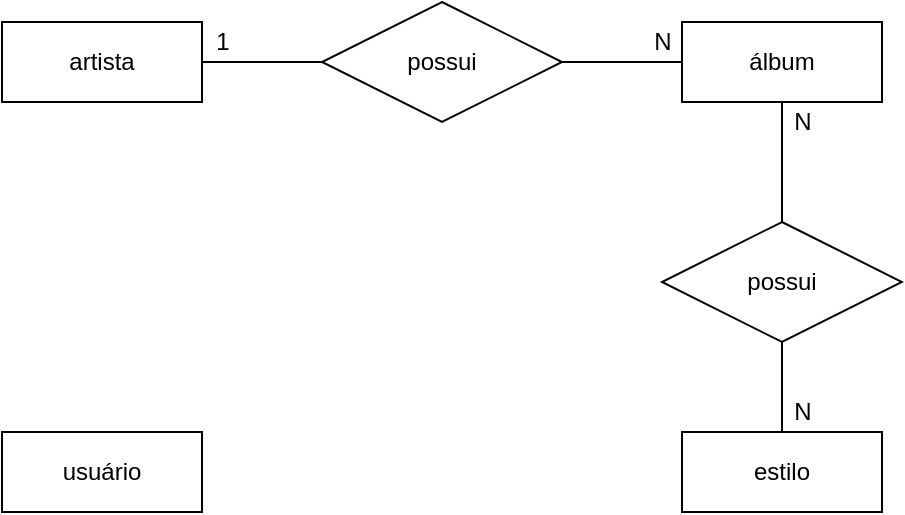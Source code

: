 <mxfile version="14.7.10" type="device" pages="2"><diagram id="oW3B-HUZ-WvpY1Fs4MVu" name="Page-1"><mxGraphModel dx="665" dy="727" grid="1" gridSize="10" guides="1" tooltips="1" connect="1" arrows="1" fold="1" page="1" pageScale="1" pageWidth="827" pageHeight="1169" math="0" shadow="0"><root><mxCell id="y5QDc-MwRcBlV0BB0xhj-0"/><mxCell id="y5QDc-MwRcBlV0BB0xhj-1" parent="y5QDc-MwRcBlV0BB0xhj-0"/><mxCell id="jd7v-Qquh-E0_sZUNdfA-0" style="edgeStyle=orthogonalEdgeStyle;rounded=0;orthogonalLoop=1;jettySize=auto;html=1;exitX=0;exitY=0.5;exitDx=0;exitDy=0;endArrow=none;endFill=0;" edge="1" parent="y5QDc-MwRcBlV0BB0xhj-1" source="jd7v-Qquh-E0_sZUNdfA-2" target="jd7v-Qquh-E0_sZUNdfA-10"><mxGeometry relative="1" as="geometry"/></mxCell><mxCell id="jd7v-Qquh-E0_sZUNdfA-1" style="edgeStyle=orthogonalEdgeStyle;rounded=0;orthogonalLoop=1;jettySize=auto;html=1;exitX=0.5;exitY=1;exitDx=0;exitDy=0;endArrow=none;endFill=0;" edge="1" parent="y5QDc-MwRcBlV0BB0xhj-1" source="jd7v-Qquh-E0_sZUNdfA-2" target="jd7v-Qquh-E0_sZUNdfA-5"><mxGeometry relative="1" as="geometry"/></mxCell><mxCell id="jd7v-Qquh-E0_sZUNdfA-2" value="álbum" style="whiteSpace=wrap;html=1;align=center;labelBackgroundColor=none;fillColor=#ffffff;" vertex="1" parent="y5QDc-MwRcBlV0BB0xhj-1"><mxGeometry x="440" y="260" width="100" height="40" as="geometry"/></mxCell><mxCell id="jd7v-Qquh-E0_sZUNdfA-3" value="estilo" style="whiteSpace=wrap;html=1;align=center;labelBackgroundColor=none;fillColor=#ffffff;" vertex="1" parent="y5QDc-MwRcBlV0BB0xhj-1"><mxGeometry x="440" y="465" width="100" height="40" as="geometry"/></mxCell><mxCell id="jd7v-Qquh-E0_sZUNdfA-4" style="edgeStyle=orthogonalEdgeStyle;rounded=0;orthogonalLoop=1;jettySize=auto;html=1;exitX=0.5;exitY=1;exitDx=0;exitDy=0;endArrow=none;endFill=0;" edge="1" parent="y5QDc-MwRcBlV0BB0xhj-1" source="jd7v-Qquh-E0_sZUNdfA-5" target="jd7v-Qquh-E0_sZUNdfA-3"><mxGeometry relative="1" as="geometry"/></mxCell><mxCell id="jd7v-Qquh-E0_sZUNdfA-5" value="possui" style="shape=rhombus;perimeter=rhombusPerimeter;whiteSpace=wrap;html=1;align=center;labelBackgroundColor=none;fillColor=#ffffff;" vertex="1" parent="y5QDc-MwRcBlV0BB0xhj-1"><mxGeometry x="430" y="360" width="120" height="60" as="geometry"/></mxCell><mxCell id="jd7v-Qquh-E0_sZUNdfA-6" value="N" style="text;html=1;align=center;verticalAlign=middle;resizable=0;points=[];autosize=1;strokeColor=none;" vertex="1" parent="y5QDc-MwRcBlV0BB0xhj-1"><mxGeometry x="490" y="300" width="20" height="20" as="geometry"/></mxCell><mxCell id="jd7v-Qquh-E0_sZUNdfA-7" value="N" style="text;html=1;align=center;verticalAlign=middle;resizable=0;points=[];autosize=1;strokeColor=none;" vertex="1" parent="y5QDc-MwRcBlV0BB0xhj-1"><mxGeometry x="490" y="445" width="20" height="20" as="geometry"/></mxCell><mxCell id="jd7v-Qquh-E0_sZUNdfA-8" value="artista" style="whiteSpace=wrap;html=1;align=center;labelBackgroundColor=none;fillColor=#ffffff;" vertex="1" parent="y5QDc-MwRcBlV0BB0xhj-1"><mxGeometry x="100" y="260" width="100" height="40" as="geometry"/></mxCell><mxCell id="jd7v-Qquh-E0_sZUNdfA-9" style="edgeStyle=orthogonalEdgeStyle;rounded=0;orthogonalLoop=1;jettySize=auto;html=1;exitX=0;exitY=0.5;exitDx=0;exitDy=0;endArrow=none;endFill=0;" edge="1" parent="y5QDc-MwRcBlV0BB0xhj-1" source="jd7v-Qquh-E0_sZUNdfA-10" target="jd7v-Qquh-E0_sZUNdfA-8"><mxGeometry relative="1" as="geometry"/></mxCell><mxCell id="jd7v-Qquh-E0_sZUNdfA-10" value="possui" style="shape=rhombus;perimeter=rhombusPerimeter;whiteSpace=wrap;html=1;align=center;labelBackgroundColor=none;fillColor=#ffffff;" vertex="1" parent="y5QDc-MwRcBlV0BB0xhj-1"><mxGeometry x="260" y="250" width="120" height="60" as="geometry"/></mxCell><mxCell id="jd7v-Qquh-E0_sZUNdfA-11" value="N" style="text;html=1;align=center;verticalAlign=middle;resizable=0;points=[];autosize=1;strokeColor=none;" vertex="1" parent="y5QDc-MwRcBlV0BB0xhj-1"><mxGeometry x="420" y="260" width="20" height="20" as="geometry"/></mxCell><mxCell id="jd7v-Qquh-E0_sZUNdfA-12" value="1" style="text;html=1;align=center;verticalAlign=middle;resizable=0;points=[];autosize=1;strokeColor=none;" vertex="1" parent="y5QDc-MwRcBlV0BB0xhj-1"><mxGeometry x="200" y="260" width="20" height="20" as="geometry"/></mxCell><mxCell id="jd7v-Qquh-E0_sZUNdfA-13" value="usuário" style="whiteSpace=wrap;html=1;align=center;labelBackgroundColor=none;fillColor=#ffffff;" vertex="1" parent="y5QDc-MwRcBlV0BB0xhj-1"><mxGeometry x="100" y="465" width="100" height="40" as="geometry"/></mxCell></root></mxGraphModel></diagram><diagram id="w-d3sXpVFS6S5Da4nAdN" name="Page-2"><mxGraphModel dx="950" dy="1039" grid="1" gridSize="10" guides="1" tooltips="1" connect="1" arrows="1" fold="1" page="1" pageScale="1" pageWidth="827" pageHeight="1169" math="0" shadow="0"><root><mxCell id="vylsVG2YK1dqPHQM0v1Z-0"/><mxCell id="vylsVG2YK1dqPHQM0v1Z-1" parent="vylsVG2YK1dqPHQM0v1Z-0"/><mxCell id="vylsVG2YK1dqPHQM0v1Z-2" value="Artistas" style="shape=table;startSize=30;container=1;collapsible=1;childLayout=tableLayout;fixedRows=1;rowLines=0;fontStyle=1;align=center;resizeLast=1;" vertex="1" parent="vylsVG2YK1dqPHQM0v1Z-1"><mxGeometry x="70" y="190" width="180" height="100" as="geometry"/></mxCell><mxCell id="vylsVG2YK1dqPHQM0v1Z-3" value="" style="shape=partialRectangle;collapsible=0;dropTarget=0;pointerEvents=0;fillColor=none;top=0;left=0;bottom=1;right=0;points=[[0,0.5],[1,0.5]];portConstraint=eastwest;" vertex="1" parent="vylsVG2YK1dqPHQM0v1Z-2"><mxGeometry y="30" width="180" height="30" as="geometry"/></mxCell><mxCell id="vylsVG2YK1dqPHQM0v1Z-4" value="PK" style="shape=partialRectangle;connectable=0;fillColor=none;top=0;left=0;bottom=0;right=0;fontStyle=1;overflow=hidden;" vertex="1" parent="vylsVG2YK1dqPHQM0v1Z-3"><mxGeometry width="30" height="30" as="geometry"/></mxCell><mxCell id="vylsVG2YK1dqPHQM0v1Z-5" value="idArtista" style="shape=partialRectangle;connectable=0;fillColor=none;top=0;left=0;bottom=0;right=0;align=left;spacingLeft=6;fontStyle=5;overflow=hidden;" vertex="1" parent="vylsVG2YK1dqPHQM0v1Z-3"><mxGeometry x="30" width="150" height="30" as="geometry"/></mxCell><mxCell id="vylsVG2YK1dqPHQM0v1Z-6" value="" style="shape=partialRectangle;collapsible=0;dropTarget=0;pointerEvents=0;fillColor=none;top=0;left=0;bottom=0;right=0;points=[[0,0.5],[1,0.5]];portConstraint=eastwest;" vertex="1" parent="vylsVG2YK1dqPHQM0v1Z-2"><mxGeometry y="60" width="180" height="30" as="geometry"/></mxCell><mxCell id="vylsVG2YK1dqPHQM0v1Z-7" value="" style="shape=partialRectangle;connectable=0;fillColor=none;top=0;left=0;bottom=0;right=0;editable=1;overflow=hidden;" vertex="1" parent="vylsVG2YK1dqPHQM0v1Z-6"><mxGeometry width="30" height="30" as="geometry"/></mxCell><mxCell id="vylsVG2YK1dqPHQM0v1Z-8" value="Nome" style="shape=partialRectangle;connectable=0;fillColor=none;top=0;left=0;bottom=0;right=0;align=left;spacingLeft=6;overflow=hidden;" vertex="1" parent="vylsVG2YK1dqPHQM0v1Z-6"><mxGeometry x="30" width="150" height="30" as="geometry"/></mxCell><mxCell id="vylsVG2YK1dqPHQM0v1Z-9" value="AlbunEstilos" style="shape=table;startSize=30;container=1;collapsible=1;childLayout=tableLayout;fixedRows=1;rowLines=0;fontStyle=1;align=center;resizeLast=1;" vertex="1" parent="vylsVG2YK1dqPHQM0v1Z-1"><mxGeometry x="70" y="450" width="180" height="190" as="geometry"/></mxCell><mxCell id="vylsVG2YK1dqPHQM0v1Z-10" value="" style="shape=partialRectangle;collapsible=0;dropTarget=0;pointerEvents=0;fillColor=none;top=0;left=0;bottom=1;right=0;points=[[0,0.5],[1,0.5]];portConstraint=eastwest;" vertex="1" parent="vylsVG2YK1dqPHQM0v1Z-9"><mxGeometry y="30" width="180" height="30" as="geometry"/></mxCell><mxCell id="vylsVG2YK1dqPHQM0v1Z-11" value="PK" style="shape=partialRectangle;connectable=0;fillColor=none;top=0;left=0;bottom=0;right=0;fontStyle=1;overflow=hidden;" vertex="1" parent="vylsVG2YK1dqPHQM0v1Z-10"><mxGeometry width="30" height="30" as="geometry"/></mxCell><mxCell id="vylsVG2YK1dqPHQM0v1Z-12" value="idAlbunEstilo" style="shape=partialRectangle;connectable=0;fillColor=none;top=0;left=0;bottom=0;right=0;align=left;spacingLeft=6;fontStyle=5;overflow=hidden;" vertex="1" parent="vylsVG2YK1dqPHQM0v1Z-10"><mxGeometry x="30" width="150" height="30" as="geometry"/></mxCell><mxCell id="vylsVG2YK1dqPHQM0v1Z-13" value="" style="shape=partialRectangle;collapsible=0;dropTarget=0;pointerEvents=0;fillColor=none;top=0;left=0;bottom=1;right=0;points=[[0,0.5],[1,0.5]];portConstraint=eastwest;" vertex="1" parent="vylsVG2YK1dqPHQM0v1Z-9"><mxGeometry y="60" width="180" height="30" as="geometry"/></mxCell><mxCell id="vylsVG2YK1dqPHQM0v1Z-14" value="FK" style="shape=partialRectangle;connectable=0;fillColor=none;top=0;left=0;bottom=0;right=0;fontStyle=1;overflow=hidden;" vertex="1" parent="vylsVG2YK1dqPHQM0v1Z-13"><mxGeometry width="30" height="30" as="geometry"/></mxCell><mxCell id="vylsVG2YK1dqPHQM0v1Z-15" value="idEstilo" style="shape=partialRectangle;connectable=0;fillColor=none;top=0;left=0;bottom=0;right=0;align=left;spacingLeft=6;fontStyle=5;overflow=hidden;" vertex="1" parent="vylsVG2YK1dqPHQM0v1Z-13"><mxGeometry x="30" width="150" height="30" as="geometry"/></mxCell><mxCell id="vylsVG2YK1dqPHQM0v1Z-16" value="" style="shape=partialRectangle;collapsible=0;dropTarget=0;pointerEvents=0;fillColor=none;top=0;left=0;bottom=0;right=0;points=[[0,0.5],[1,0.5]];portConstraint=eastwest;" vertex="1" parent="vylsVG2YK1dqPHQM0v1Z-9"><mxGeometry y="90" width="180" height="30" as="geometry"/></mxCell><mxCell id="vylsVG2YK1dqPHQM0v1Z-17" value="" style="shape=partialRectangle;connectable=0;fillColor=none;top=0;left=0;bottom=0;right=0;editable=1;overflow=hidden;" vertex="1" parent="vylsVG2YK1dqPHQM0v1Z-16"><mxGeometry width="30" height="30" as="geometry"/></mxCell><mxCell id="vylsVG2YK1dqPHQM0v1Z-18" value="Row 1" style="shape=partialRectangle;connectable=0;fillColor=none;top=0;left=0;bottom=0;right=0;align=left;spacingLeft=6;overflow=hidden;" vertex="1" parent="vylsVG2YK1dqPHQM0v1Z-16"><mxGeometry x="30" width="150" height="30" as="geometry"/></mxCell><mxCell id="vylsVG2YK1dqPHQM0v1Z-19" value="" style="shape=partialRectangle;collapsible=0;dropTarget=0;pointerEvents=0;fillColor=none;top=0;left=0;bottom=0;right=0;points=[[0,0.5],[1,0.5]];portConstraint=eastwest;" vertex="1" parent="vylsVG2YK1dqPHQM0v1Z-9"><mxGeometry y="120" width="180" height="30" as="geometry"/></mxCell><mxCell id="vylsVG2YK1dqPHQM0v1Z-20" value="" style="shape=partialRectangle;connectable=0;fillColor=none;top=0;left=0;bottom=0;right=0;editable=1;overflow=hidden;" vertex="1" parent="vylsVG2YK1dqPHQM0v1Z-19"><mxGeometry width="30" height="30" as="geometry"/></mxCell><mxCell id="vylsVG2YK1dqPHQM0v1Z-21" value="Row 2" style="shape=partialRectangle;connectable=0;fillColor=none;top=0;left=0;bottom=0;right=0;align=left;spacingLeft=6;overflow=hidden;" vertex="1" parent="vylsVG2YK1dqPHQM0v1Z-19"><mxGeometry x="30" width="150" height="30" as="geometry"/></mxCell><mxCell id="vylsVG2YK1dqPHQM0v1Z-22" value="" style="shape=partialRectangle;collapsible=0;dropTarget=0;pointerEvents=0;fillColor=none;top=0;left=0;bottom=0;right=0;points=[[0,0.5],[1,0.5]];portConstraint=eastwest;" vertex="1" parent="vylsVG2YK1dqPHQM0v1Z-9"><mxGeometry y="150" width="180" height="30" as="geometry"/></mxCell><mxCell id="vylsVG2YK1dqPHQM0v1Z-23" value="" style="shape=partialRectangle;connectable=0;fillColor=none;top=0;left=0;bottom=0;right=0;editable=1;overflow=hidden;" vertex="1" parent="vylsVG2YK1dqPHQM0v1Z-22"><mxGeometry width="30" height="30" as="geometry"/></mxCell><mxCell id="vylsVG2YK1dqPHQM0v1Z-24" value="Row 3" style="shape=partialRectangle;connectable=0;fillColor=none;top=0;left=0;bottom=0;right=0;align=left;spacingLeft=6;overflow=hidden;" vertex="1" parent="vylsVG2YK1dqPHQM0v1Z-22"><mxGeometry x="30" width="150" height="30" as="geometry"/></mxCell><mxCell id="vylsVG2YK1dqPHQM0v1Z-25" value="Estilos" style="shape=table;startSize=30;container=1;collapsible=1;childLayout=tableLayout;fixedRows=1;rowLines=0;fontStyle=1;align=center;resizeLast=1;" vertex="1" parent="vylsVG2YK1dqPHQM0v1Z-1"><mxGeometry x="70" y="320" width="180" height="100" as="geometry"/></mxCell><mxCell id="vylsVG2YK1dqPHQM0v1Z-26" value="" style="shape=partialRectangle;collapsible=0;dropTarget=0;pointerEvents=0;fillColor=none;top=0;left=0;bottom=1;right=0;points=[[0,0.5],[1,0.5]];portConstraint=eastwest;" vertex="1" parent="vylsVG2YK1dqPHQM0v1Z-25"><mxGeometry y="30" width="180" height="30" as="geometry"/></mxCell><mxCell id="vylsVG2YK1dqPHQM0v1Z-27" value="PK" style="shape=partialRectangle;connectable=0;fillColor=none;top=0;left=0;bottom=0;right=0;fontStyle=1;overflow=hidden;" vertex="1" parent="vylsVG2YK1dqPHQM0v1Z-26"><mxGeometry width="30" height="30" as="geometry"/></mxCell><mxCell id="vylsVG2YK1dqPHQM0v1Z-28" value="idEstilo" style="shape=partialRectangle;connectable=0;fillColor=none;top=0;left=0;bottom=0;right=0;align=left;spacingLeft=6;fontStyle=5;overflow=hidden;" vertex="1" parent="vylsVG2YK1dqPHQM0v1Z-26"><mxGeometry x="30" width="150" height="30" as="geometry"/></mxCell><mxCell id="vylsVG2YK1dqPHQM0v1Z-29" value="" style="shape=partialRectangle;collapsible=0;dropTarget=0;pointerEvents=0;fillColor=none;top=0;left=0;bottom=0;right=0;points=[[0,0.5],[1,0.5]];portConstraint=eastwest;" vertex="1" parent="vylsVG2YK1dqPHQM0v1Z-25"><mxGeometry y="60" width="180" height="30" as="geometry"/></mxCell><mxCell id="vylsVG2YK1dqPHQM0v1Z-30" value="" style="shape=partialRectangle;connectable=0;fillColor=none;top=0;left=0;bottom=0;right=0;editable=1;overflow=hidden;" vertex="1" parent="vylsVG2YK1dqPHQM0v1Z-29"><mxGeometry width="30" height="30" as="geometry"/></mxCell><mxCell id="vylsVG2YK1dqPHQM0v1Z-31" value="Nome" style="shape=partialRectangle;connectable=0;fillColor=none;top=0;left=0;bottom=0;right=0;align=left;spacingLeft=6;overflow=hidden;" vertex="1" parent="vylsVG2YK1dqPHQM0v1Z-29"><mxGeometry x="30" width="150" height="30" as="geometry"/></mxCell><mxCell id="vylsVG2YK1dqPHQM0v1Z-32" value="" style="edgeStyle=entityRelationEdgeStyle;fontSize=12;html=1;endArrow=ERoneToMany;" edge="1" parent="vylsVG2YK1dqPHQM0v1Z-1" source="vylsVG2YK1dqPHQM0v1Z-26" target="vylsVG2YK1dqPHQM0v1Z-13"><mxGeometry width="100" height="100" relative="1" as="geometry"><mxPoint x="80" y="365" as="sourcePoint"/><mxPoint x="-30" y="540" as="targetPoint"/></mxGeometry></mxCell><mxCell id="vylsVG2YK1dqPHQM0v1Z-33" value="Albuns" style="shape=table;startSize=30;container=1;collapsible=1;childLayout=tableLayout;fixedRows=1;rowLines=0;fontStyle=1;align=center;resizeLast=1;" vertex="1" parent="vylsVG2YK1dqPHQM0v1Z-1"><mxGeometry x="370" y="190" width="180" height="250" as="geometry"/></mxCell><mxCell id="vylsVG2YK1dqPHQM0v1Z-34" value="" style="shape=partialRectangle;collapsible=0;dropTarget=0;pointerEvents=0;fillColor=none;top=0;left=0;bottom=1;right=0;points=[[0,0.5],[1,0.5]];portConstraint=eastwest;" vertex="1" parent="vylsVG2YK1dqPHQM0v1Z-33"><mxGeometry y="30" width="180" height="30" as="geometry"/></mxCell><mxCell id="vylsVG2YK1dqPHQM0v1Z-35" value="PK" style="shape=partialRectangle;connectable=0;fillColor=none;top=0;left=0;bottom=0;right=0;fontStyle=1;overflow=hidden;" vertex="1" parent="vylsVG2YK1dqPHQM0v1Z-34"><mxGeometry width="30" height="30" as="geometry"/></mxCell><mxCell id="vylsVG2YK1dqPHQM0v1Z-36" value="idAlbun" style="shape=partialRectangle;connectable=0;fillColor=none;top=0;left=0;bottom=0;right=0;align=left;spacingLeft=6;fontStyle=5;overflow=hidden;" vertex="1" parent="vylsVG2YK1dqPHQM0v1Z-34"><mxGeometry x="30" width="150" height="30" as="geometry"/></mxCell><mxCell id="vylsVG2YK1dqPHQM0v1Z-37" value="" style="shape=partialRectangle;collapsible=0;dropTarget=0;pointerEvents=0;fillColor=none;top=0;left=0;bottom=1;right=0;points=[[0,0.5],[1,0.5]];portConstraint=eastwest;" vertex="1" parent="vylsVG2YK1dqPHQM0v1Z-33"><mxGeometry y="60" width="180" height="30" as="geometry"/></mxCell><mxCell id="vylsVG2YK1dqPHQM0v1Z-38" value="FK" style="shape=partialRectangle;connectable=0;fillColor=none;top=0;left=0;bottom=0;right=0;fontStyle=1;overflow=hidden;" vertex="1" parent="vylsVG2YK1dqPHQM0v1Z-37"><mxGeometry width="30" height="30" as="geometry"/></mxCell><mxCell id="vylsVG2YK1dqPHQM0v1Z-39" value="idArtista" style="shape=partialRectangle;connectable=0;fillColor=none;top=0;left=0;bottom=0;right=0;align=left;spacingLeft=6;fontStyle=5;overflow=hidden;" vertex="1" parent="vylsVG2YK1dqPHQM0v1Z-37"><mxGeometry x="30" width="150" height="30" as="geometry"/></mxCell><mxCell id="vylsVG2YK1dqPHQM0v1Z-40" value="" style="shape=partialRectangle;collapsible=0;dropTarget=0;pointerEvents=0;fillColor=none;top=0;left=0;bottom=0;right=0;points=[[0,0.5],[1,0.5]];portConstraint=eastwest;" vertex="1" parent="vylsVG2YK1dqPHQM0v1Z-33"><mxGeometry y="90" width="180" height="30" as="geometry"/></mxCell><mxCell id="vylsVG2YK1dqPHQM0v1Z-41" value="" style="shape=partialRectangle;connectable=0;fillColor=none;top=0;left=0;bottom=0;right=0;editable=1;overflow=hidden;" vertex="1" parent="vylsVG2YK1dqPHQM0v1Z-40"><mxGeometry width="30" height="30" as="geometry"/></mxCell><mxCell id="vylsVG2YK1dqPHQM0v1Z-42" value="Titulo" style="shape=partialRectangle;connectable=0;fillColor=none;top=0;left=0;bottom=0;right=0;align=left;spacingLeft=6;overflow=hidden;" vertex="1" parent="vylsVG2YK1dqPHQM0v1Z-40"><mxGeometry x="30" width="150" height="30" as="geometry"/></mxCell><mxCell id="vylsVG2YK1dqPHQM0v1Z-43" value="" style="shape=partialRectangle;collapsible=0;dropTarget=0;pointerEvents=0;fillColor=none;top=0;left=0;bottom=0;right=0;points=[[0,0.5],[1,0.5]];portConstraint=eastwest;" vertex="1" parent="vylsVG2YK1dqPHQM0v1Z-33"><mxGeometry y="120" width="180" height="30" as="geometry"/></mxCell><mxCell id="vylsVG2YK1dqPHQM0v1Z-44" value="" style="shape=partialRectangle;connectable=0;fillColor=none;top=0;left=0;bottom=0;right=0;editable=1;overflow=hidden;" vertex="1" parent="vylsVG2YK1dqPHQM0v1Z-43"><mxGeometry width="30" height="30" as="geometry"/></mxCell><mxCell id="vylsVG2YK1dqPHQM0v1Z-45" value="DataLancamento" style="shape=partialRectangle;connectable=0;fillColor=none;top=0;left=0;bottom=0;right=0;align=left;spacingLeft=6;overflow=hidden;" vertex="1" parent="vylsVG2YK1dqPHQM0v1Z-43"><mxGeometry x="30" width="150" height="30" as="geometry"/></mxCell><mxCell id="vylsVG2YK1dqPHQM0v1Z-46" value="" style="shape=partialRectangle;collapsible=0;dropTarget=0;pointerEvents=0;fillColor=none;top=0;left=0;bottom=0;right=0;points=[[0,0.5],[1,0.5]];portConstraint=eastwest;" vertex="1" parent="vylsVG2YK1dqPHQM0v1Z-33"><mxGeometry y="150" width="180" height="30" as="geometry"/></mxCell><mxCell id="vylsVG2YK1dqPHQM0v1Z-47" value="" style="shape=partialRectangle;connectable=0;fillColor=none;top=0;left=0;bottom=0;right=0;editable=1;overflow=hidden;" vertex="1" parent="vylsVG2YK1dqPHQM0v1Z-46"><mxGeometry width="30" height="30" as="geometry"/></mxCell><mxCell id="vylsVG2YK1dqPHQM0v1Z-48" value="Localizacao" style="shape=partialRectangle;connectable=0;fillColor=none;top=0;left=0;bottom=0;right=0;align=left;spacingLeft=6;overflow=hidden;" vertex="1" parent="vylsVG2YK1dqPHQM0v1Z-46"><mxGeometry x="30" width="150" height="30" as="geometry"/></mxCell><mxCell id="vylsVG2YK1dqPHQM0v1Z-49" value="" style="shape=partialRectangle;collapsible=0;dropTarget=0;pointerEvents=0;fillColor=none;top=0;left=0;bottom=0;right=0;points=[[0,0.5],[1,0.5]];portConstraint=eastwest;" vertex="1" parent="vylsVG2YK1dqPHQM0v1Z-33"><mxGeometry y="180" width="180" height="30" as="geometry"/></mxCell><mxCell id="vylsVG2YK1dqPHQM0v1Z-50" value="" style="shape=partialRectangle;connectable=0;fillColor=none;top=0;left=0;bottom=0;right=0;editable=1;overflow=hidden;" vertex="1" parent="vylsVG2YK1dqPHQM0v1Z-49"><mxGeometry width="30" height="30" as="geometry"/></mxCell><mxCell id="vylsVG2YK1dqPHQM0v1Z-51" value="QtdMinutos" style="shape=partialRectangle;connectable=0;fillColor=none;top=0;left=0;bottom=0;right=0;align=left;spacingLeft=6;overflow=hidden;" vertex="1" parent="vylsVG2YK1dqPHQM0v1Z-49"><mxGeometry x="30" width="150" height="30" as="geometry"/></mxCell><mxCell id="vylsVG2YK1dqPHQM0v1Z-52" value="" style="shape=partialRectangle;collapsible=0;dropTarget=0;pointerEvents=0;fillColor=none;top=0;left=0;bottom=0;right=0;points=[[0,0.5],[1,0.5]];portConstraint=eastwest;" vertex="1" parent="vylsVG2YK1dqPHQM0v1Z-33"><mxGeometry y="210" width="180" height="30" as="geometry"/></mxCell><mxCell id="vylsVG2YK1dqPHQM0v1Z-53" value="" style="shape=partialRectangle;connectable=0;fillColor=none;top=0;left=0;bottom=0;right=0;editable=1;overflow=hidden;" vertex="1" parent="vylsVG2YK1dqPHQM0v1Z-52"><mxGeometry width="30" height="30" as="geometry"/></mxCell><mxCell id="vylsVG2YK1dqPHQM0v1Z-54" value="Ativo" style="shape=partialRectangle;connectable=0;fillColor=none;top=0;left=0;bottom=0;right=0;align=left;spacingLeft=6;overflow=hidden;" vertex="1" parent="vylsVG2YK1dqPHQM0v1Z-52"><mxGeometry x="30" width="150" height="30" as="geometry"/></mxCell><mxCell id="vylsVG2YK1dqPHQM0v1Z-55" value="Usuarios" style="shape=table;startSize=30;container=1;collapsible=1;childLayout=tableLayout;fixedRows=1;rowLines=0;fontStyle=1;align=center;resizeLast=1;" vertex="1" parent="vylsVG2YK1dqPHQM0v1Z-1"><mxGeometry x="370" y="460" width="180" height="190" as="geometry"/></mxCell><mxCell id="vylsVG2YK1dqPHQM0v1Z-56" value="" style="shape=partialRectangle;collapsible=0;dropTarget=0;pointerEvents=0;fillColor=none;top=0;left=0;bottom=1;right=0;points=[[0,0.5],[1,0.5]];portConstraint=eastwest;" vertex="1" parent="vylsVG2YK1dqPHQM0v1Z-55"><mxGeometry y="30" width="180" height="30" as="geometry"/></mxCell><mxCell id="vylsVG2YK1dqPHQM0v1Z-57" value="PK" style="shape=partialRectangle;connectable=0;fillColor=none;top=0;left=0;bottom=0;right=0;fontStyle=1;overflow=hidden;" vertex="1" parent="vylsVG2YK1dqPHQM0v1Z-56"><mxGeometry width="30" height="30" as="geometry"/></mxCell><mxCell id="vylsVG2YK1dqPHQM0v1Z-58" value="idUsuario" style="shape=partialRectangle;connectable=0;fillColor=none;top=0;left=0;bottom=0;right=0;align=left;spacingLeft=6;fontStyle=5;overflow=hidden;" vertex="1" parent="vylsVG2YK1dqPHQM0v1Z-56"><mxGeometry x="30" width="150" height="30" as="geometry"/></mxCell><mxCell id="vylsVG2YK1dqPHQM0v1Z-59" value="" style="shape=partialRectangle;collapsible=0;dropTarget=0;pointerEvents=0;fillColor=none;top=0;left=0;bottom=0;right=0;points=[[0,0.5],[1,0.5]];portConstraint=eastwest;" vertex="1" parent="vylsVG2YK1dqPHQM0v1Z-55"><mxGeometry y="60" width="180" height="30" as="geometry"/></mxCell><mxCell id="vylsVG2YK1dqPHQM0v1Z-60" value="" style="shape=partialRectangle;connectable=0;fillColor=none;top=0;left=0;bottom=0;right=0;editable=1;overflow=hidden;" vertex="1" parent="vylsVG2YK1dqPHQM0v1Z-59"><mxGeometry width="30" height="30" as="geometry"/></mxCell><mxCell id="vylsVG2YK1dqPHQM0v1Z-61" value="Nome" style="shape=partialRectangle;connectable=0;fillColor=none;top=0;left=0;bottom=0;right=0;align=left;spacingLeft=6;overflow=hidden;" vertex="1" parent="vylsVG2YK1dqPHQM0v1Z-59"><mxGeometry x="30" width="150" height="30" as="geometry"/></mxCell><mxCell id="vylsVG2YK1dqPHQM0v1Z-62" value="" style="shape=partialRectangle;collapsible=0;dropTarget=0;pointerEvents=0;fillColor=none;top=0;left=0;bottom=0;right=0;points=[[0,0.5],[1,0.5]];portConstraint=eastwest;" vertex="1" parent="vylsVG2YK1dqPHQM0v1Z-55"><mxGeometry y="90" width="180" height="30" as="geometry"/></mxCell><mxCell id="vylsVG2YK1dqPHQM0v1Z-63" value="" style="shape=partialRectangle;connectable=0;fillColor=none;top=0;left=0;bottom=0;right=0;editable=1;overflow=hidden;" vertex="1" parent="vylsVG2YK1dqPHQM0v1Z-62"><mxGeometry width="30" height="30" as="geometry"/></mxCell><mxCell id="vylsVG2YK1dqPHQM0v1Z-64" value="Email" style="shape=partialRectangle;connectable=0;fillColor=none;top=0;left=0;bottom=0;right=0;align=left;spacingLeft=6;overflow=hidden;" vertex="1" parent="vylsVG2YK1dqPHQM0v1Z-62"><mxGeometry x="30" width="150" height="30" as="geometry"/></mxCell><mxCell id="vylsVG2YK1dqPHQM0v1Z-65" value="" style="shape=partialRectangle;collapsible=0;dropTarget=0;pointerEvents=0;fillColor=none;top=0;left=0;bottom=0;right=0;points=[[0,0.5],[1,0.5]];portConstraint=eastwest;" vertex="1" parent="vylsVG2YK1dqPHQM0v1Z-55"><mxGeometry y="120" width="180" height="30" as="geometry"/></mxCell><mxCell id="vylsVG2YK1dqPHQM0v1Z-66" value="" style="shape=partialRectangle;connectable=0;fillColor=none;top=0;left=0;bottom=0;right=0;editable=1;overflow=hidden;" vertex="1" parent="vylsVG2YK1dqPHQM0v1Z-65"><mxGeometry width="30" height="30" as="geometry"/></mxCell><mxCell id="vylsVG2YK1dqPHQM0v1Z-67" value="Senha" style="shape=partialRectangle;connectable=0;fillColor=none;top=0;left=0;bottom=0;right=0;align=left;spacingLeft=6;overflow=hidden;" vertex="1" parent="vylsVG2YK1dqPHQM0v1Z-65"><mxGeometry x="30" width="150" height="30" as="geometry"/></mxCell><mxCell id="vylsVG2YK1dqPHQM0v1Z-68" value="" style="shape=partialRectangle;collapsible=0;dropTarget=0;pointerEvents=0;fillColor=none;top=0;left=0;bottom=0;right=0;points=[[0,0.5],[1,0.5]];portConstraint=eastwest;" vertex="1" parent="vylsVG2YK1dqPHQM0v1Z-55"><mxGeometry y="150" width="180" height="30" as="geometry"/></mxCell><mxCell id="vylsVG2YK1dqPHQM0v1Z-69" value="" style="shape=partialRectangle;connectable=0;fillColor=none;top=0;left=0;bottom=0;right=0;editable=1;overflow=hidden;" vertex="1" parent="vylsVG2YK1dqPHQM0v1Z-68"><mxGeometry width="30" height="30" as="geometry"/></mxCell><mxCell id="vylsVG2YK1dqPHQM0v1Z-70" value="Permissao" style="shape=partialRectangle;connectable=0;fillColor=none;top=0;left=0;bottom=0;right=0;align=left;spacingLeft=6;overflow=hidden;" vertex="1" parent="vylsVG2YK1dqPHQM0v1Z-68"><mxGeometry x="30" width="150" height="30" as="geometry"/></mxCell><mxCell id="vylsVG2YK1dqPHQM0v1Z-71" value="" style="edgeStyle=entityRelationEdgeStyle;fontSize=12;html=1;endArrow=ERoneToMany;" edge="1" parent="vylsVG2YK1dqPHQM0v1Z-1" source="vylsVG2YK1dqPHQM0v1Z-3" target="vylsVG2YK1dqPHQM0v1Z-37"><mxGeometry width="100" height="100" relative="1" as="geometry"><mxPoint x="230" y="540" as="sourcePoint"/><mxPoint x="330" y="440" as="targetPoint"/></mxGeometry></mxCell></root></mxGraphModel></diagram></mxfile>